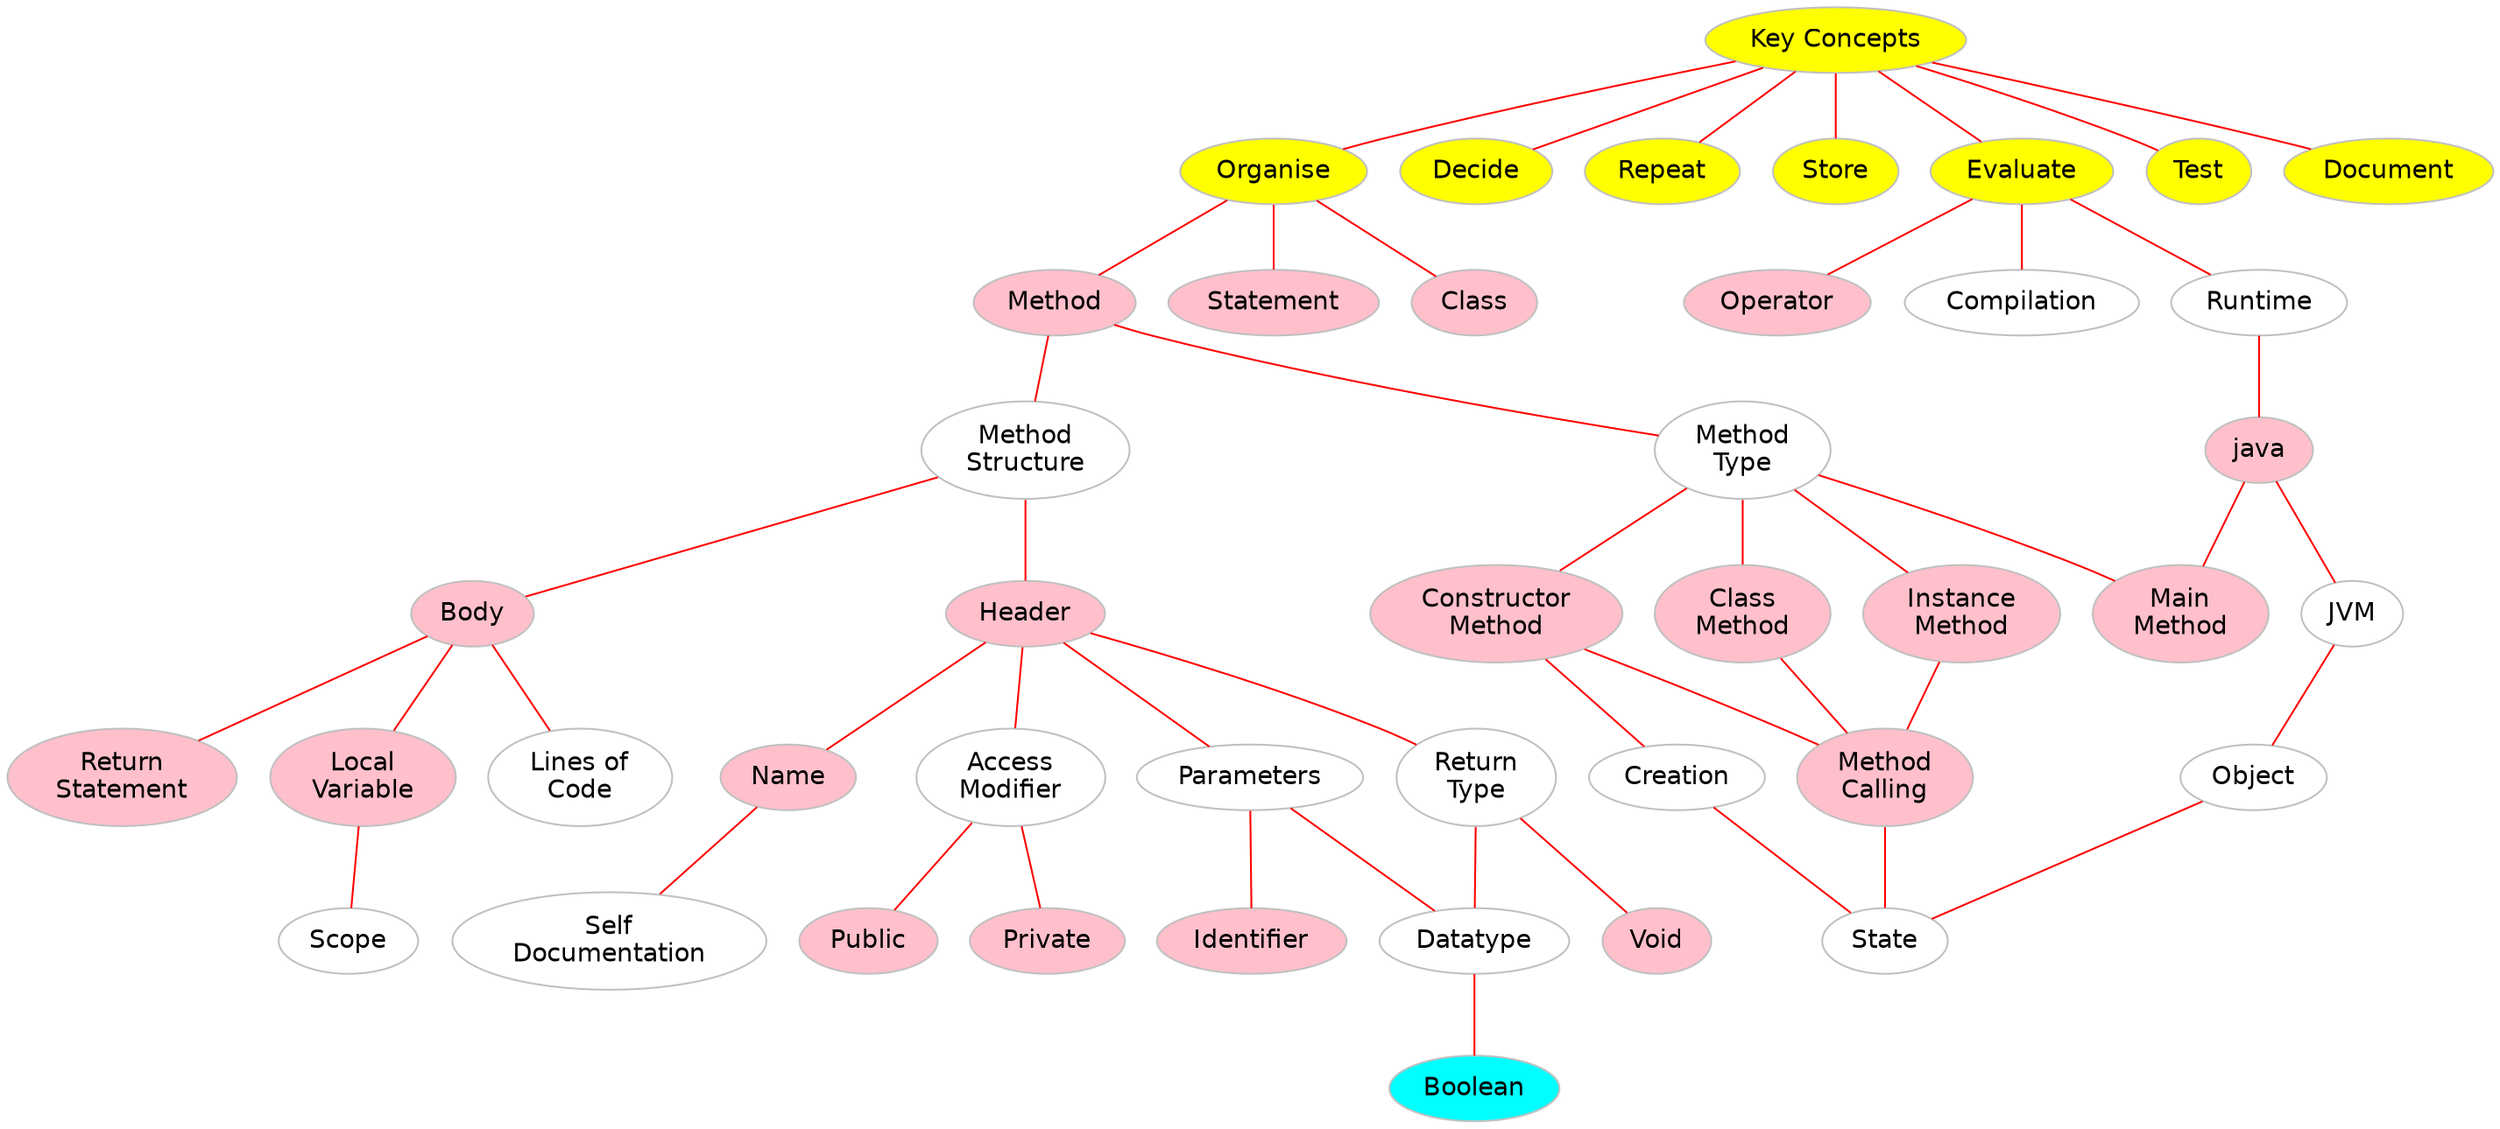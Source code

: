 graph G {

    bgcolor="white"
    node [color="gray", fontcolor="black", fillcolor="white", style="filled", fontname="Helvetica"]
    edge [color="red"]

    // Concepts
    "Key Concepts" [fillcolor="yellow"]
    Organise [fillcolor="yellow"]
    Decide [fillcolor="yellow"]
    Repeat [fillcolor="yellow"]
    Store [fillcolor="yellow"]
    Evaluate [fillcolor="yellow"]
    Test [fillcolor="yellow"]
    Document [fillcolor="yellow"]

    // Types
    Boolean [fillcolor="cyan"]

    // Concrete
    "Main\nMethod"  [fillcolor="pink"]
    Method [fillcolor="pink"]
    "Constructor\nMethod" [fillcolor="pink"]
    "Class\nMethod" [fillcolor="pink"]
    "Instance\nMethod" [fillcolor="pink"]
    Statement  [fillcolor="pink"]
    Class [fillcolor="pink"]
    Public [fillcolor="pink"]
    Private [fillcolor="pink"]
    java [fillcolor="pink"]
    Name [fillcolor="pink"]
    "Method\nCalling" [fillcolor="pink"]
    Void [fillcolor="pink"]
    Operator [fillcolor="pink"]
    Identifier [fillcolor="pink"]
    Body [fillcolor="pink"]
    Header [fillcolor="pink"]
    "Return\nStatement" [fillcolor="pink"]
    "Local\nVariable" [fillcolor="pink"]

    "Key Concepts" -- Organise, Decide, Repeat, Store, Evaluate, Test, Document

    // Organise
    Organise -- Class, Method, Statement

    // Evaluate
    Evaluate -- Compilation, Runtime, Operator
    Runtime -- java
    java -- JVM, "Main\nMethod"
    JVM -- Object
    Object -- State

    Method -- "Method\nStructure", "Method\nType"
    "Method\nStructure" -- Header, Body
    "Method\nType" -- "Constructor\nMethod", "Main\nMethod", "Instance\nMethod", "Class\nMethod"
    Header -- "Access\nModifier", Parameters, "Return\nType", Name
    Parameters -- Identifier, Datatype
    "Return\nType" -- Void, Datatype
    Body -- "Return\nStatement", "Lines of\nCode"
    "Access\nModifier" -- Public, Private
    /* "Constructor\nMethod" -- Creation */
    "Method\nCalling" -- State
    Name -- "Self\nDocumentation"
    Datatype -- Boolean
    "Class\nMethod" -- "Method\nCalling"
    "Instance\nMethod" -- "Method\nCalling"
    "Constructor\nMethod" -- "Method\nCalling"
    "Constructor\nMethod" -- Creation -- State
    Body -- "Local\nVariable" -- Scope



}
